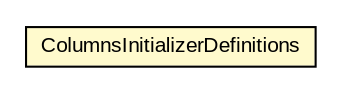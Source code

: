 #!/usr/local/bin/dot
#
# Class diagram 
# Generated by UMLGraph version R5_6-24-gf6e263 (http://www.umlgraph.org/)
#

digraph G {
	edge [fontname="arial",fontsize=10,labelfontname="arial",labelfontsize=10];
	node [fontname="arial",fontsize=10,shape=plaintext];
	nodesep=0.25;
	ranksep=0.5;
	rankdir=LR;
	// com.gwtplatform.carstore.rebind.ColumnsInitializerDefinitions
	c198169 [label=<<table title="com.gwtplatform.carstore.rebind.ColumnsInitializerDefinitions" border="0" cellborder="1" cellspacing="0" cellpadding="2" port="p" bgcolor="lemonChiffon" href="./ColumnsInitializerDefinitions.html">
		<tr><td><table border="0" cellspacing="0" cellpadding="1">
<tr><td align="center" balign="center"> ColumnsInitializerDefinitions </td></tr>
		</table></td></tr>
		</table>>, URL="./ColumnsInitializerDefinitions.html", fontname="arial", fontcolor="black", fontsize=10.0];
}

